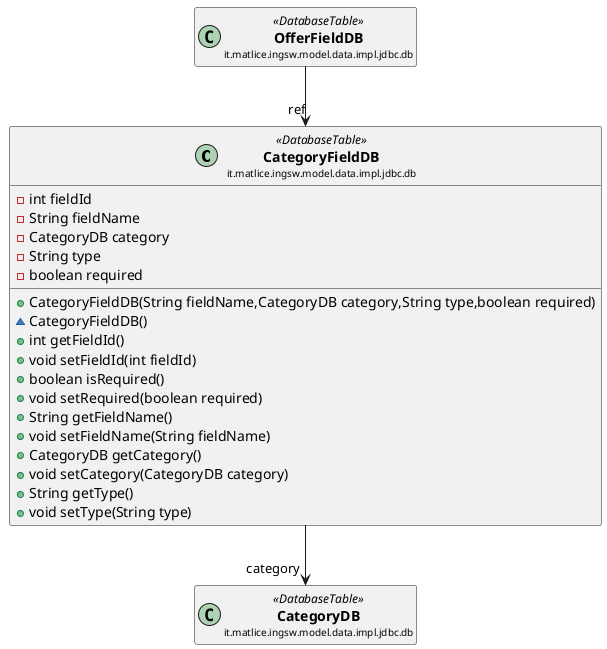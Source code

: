 @startuml

skinparam svgLinkTarget _parent
skinparam linetype ortho
set namespaceSeparator none
class "<b><size:14>CategoryFieldDB</b>\n<size:10>it.matlice.ingsw.model.data.impl.jdbc.db" as it.matlice.ingsw.model.data.impl.jdbc.db.CategoryFieldDB <<DatabaseTable>> [[../../../../../../../../it/matlice/ingsw/model/data/impl/jdbc/db/CategoryFieldDB.html{it.matlice.ingsw.model.data.impl.jdbc.db.CategoryFieldDB}]] {
-int fieldId
-String fieldName
-CategoryDB category
-String type
-boolean required
+CategoryFieldDB(String fieldName,CategoryDB category,String type,boolean required)
~CategoryFieldDB()
+int getFieldId()
+void setFieldId(int fieldId)
+boolean isRequired()
+void setRequired(boolean required)
+String getFieldName()
+void setFieldName(String fieldName)
+CategoryDB getCategory()
+void setCategory(CategoryDB category)
+String getType()
+void setType(String type)
}


class "<b><size:14>OfferFieldDB</b>\n<size:10>it.matlice.ingsw.model.data.impl.jdbc.db" as it.matlice.ingsw.model.data.impl.jdbc.db.OfferFieldDB <<DatabaseTable>> [[../../../../../../../../it/matlice/ingsw/model/data/impl/jdbc/db/OfferFieldDB.html{it.matlice.ingsw.model.data.impl.jdbc.db.OfferFieldDB}]] {
}

hide it.matlice.ingsw.model.data.impl.jdbc.db.OfferFieldDB fields
hide it.matlice.ingsw.model.data.impl.jdbc.db.OfferFieldDB methods

it.matlice.ingsw.model.data.impl.jdbc.db.OfferFieldDB -->  "ref" it.matlice.ingsw.model.data.impl.jdbc.db.CategoryFieldDB

class "<b><size:14>CategoryDB</b>\n<size:10>it.matlice.ingsw.model.data.impl.jdbc.db" as it.matlice.ingsw.model.data.impl.jdbc.db.CategoryDB <<DatabaseTable>> [[../../../../../../../../it/matlice/ingsw/model/data/impl/jdbc/db/CategoryDB.html{it.matlice.ingsw.model.data.impl.jdbc.db.CategoryDB}]] {
}

hide it.matlice.ingsw.model.data.impl.jdbc.db.CategoryDB fields
hide it.matlice.ingsw.model.data.impl.jdbc.db.CategoryDB methods

it.matlice.ingsw.model.data.impl.jdbc.db.CategoryFieldDB -->  "category" it.matlice.ingsw.model.data.impl.jdbc.db.CategoryDB


@enduml
